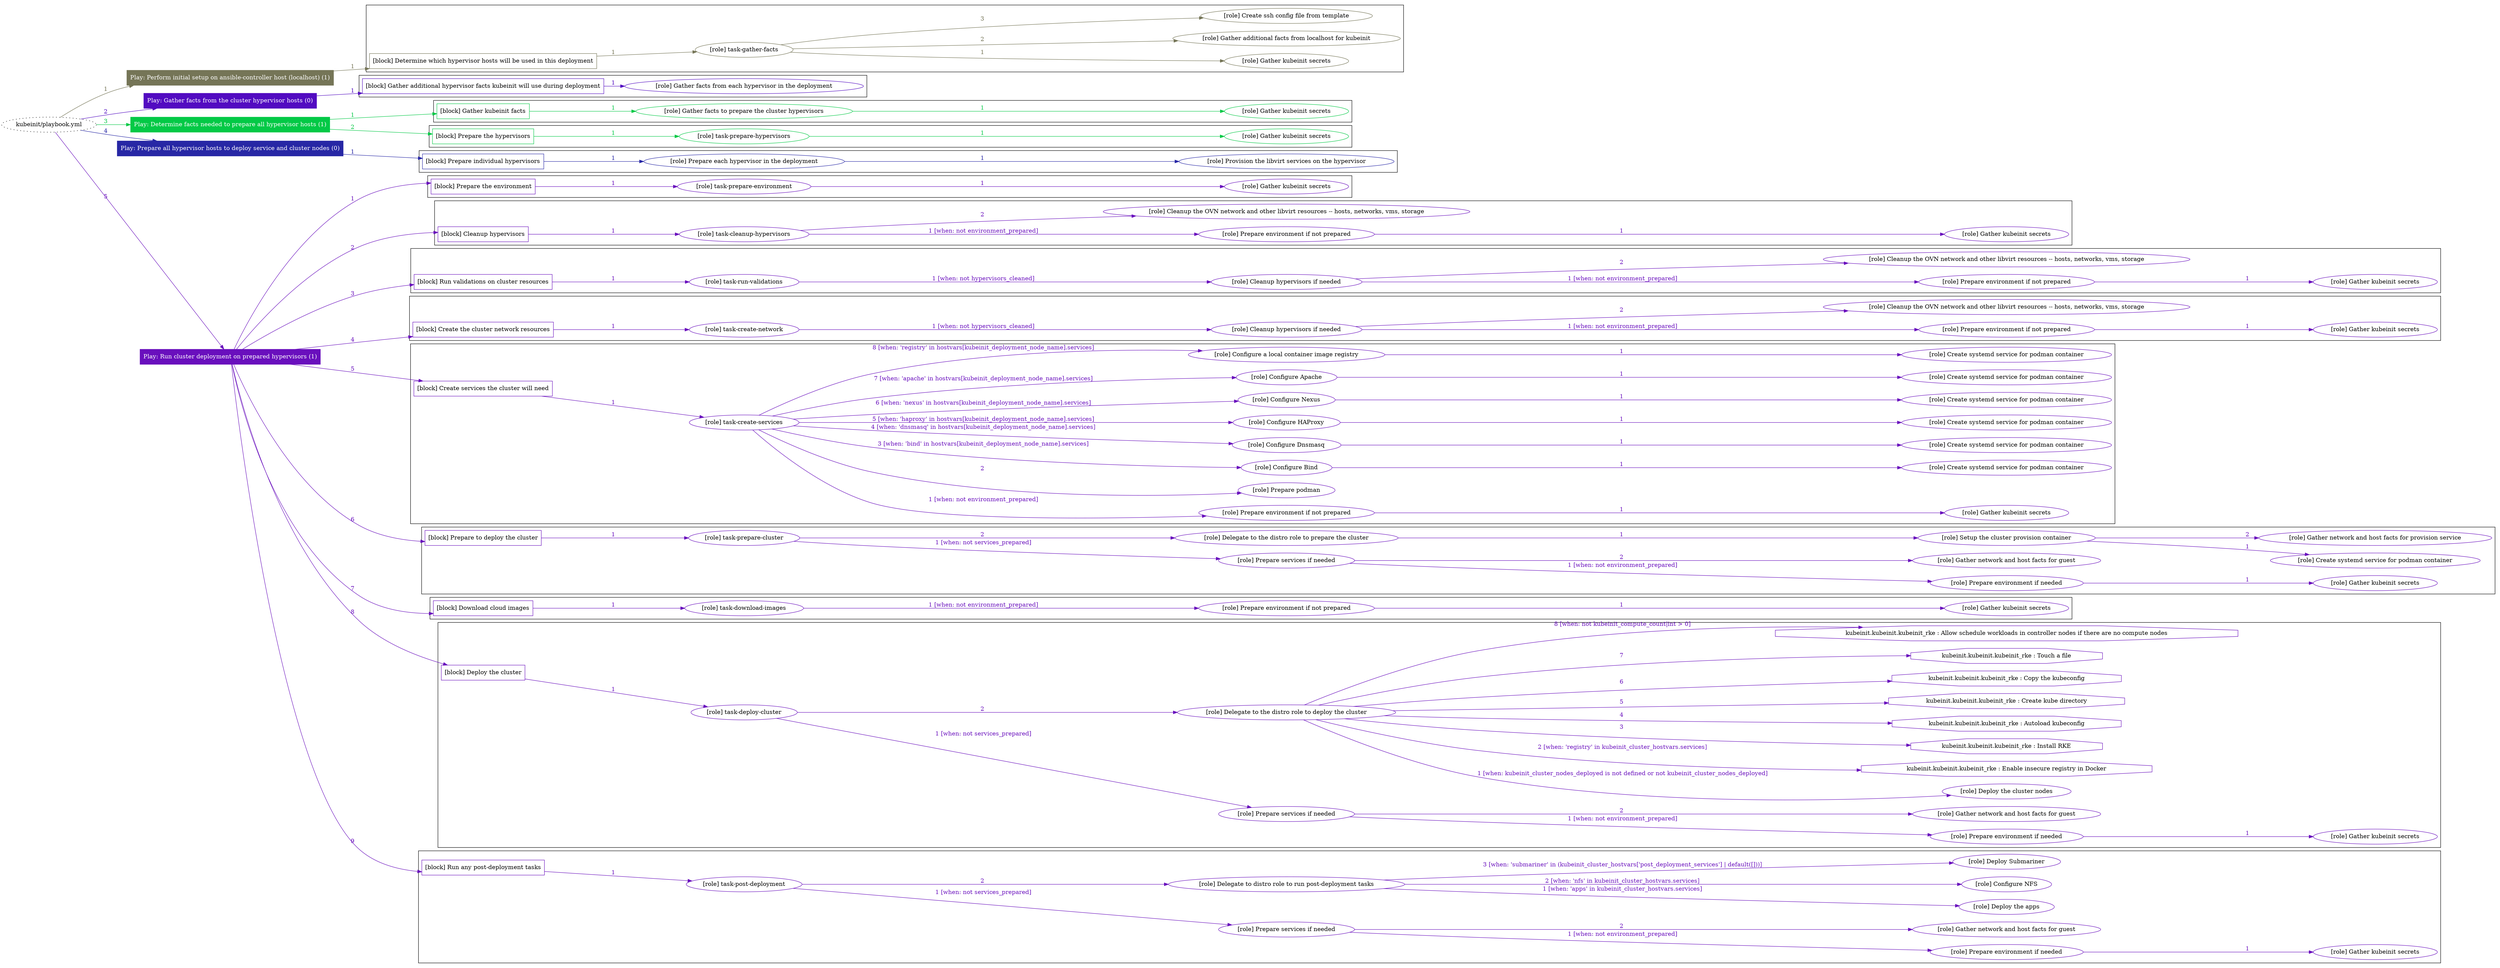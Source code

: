 digraph {
	graph [concentrate=true ordering=in rankdir=LR ratio=fill]
	edge [esep=5 sep=10]
	"kubeinit/playbook.yml" [URL="/home/runner/work/kubeinit/kubeinit/kubeinit/playbook.yml" id=playbook_6d684267 style=dotted]
	"kubeinit/playbook.yml" -> play_43795dfe [label="1 " color="#757557" fontcolor="#757557" id=edge_ab966349 labeltooltip="1 " tooltip="1 "]
	subgraph "Play: Perform initial setup on ansible-controller host (localhost) (1)" {
		play_43795dfe [label="Play: Perform initial setup on ansible-controller host (localhost) (1)" URL="/home/runner/work/kubeinit/kubeinit/kubeinit/playbook.yml" color="#757557" fontcolor="#ffffff" id=play_43795dfe shape=box style=filled tooltip=localhost]
		play_43795dfe -> block_8eb382a1 [label=1 color="#757557" fontcolor="#757557" id=edge_40844d7f labeltooltip=1 tooltip=1]
		subgraph cluster_block_8eb382a1 {
			block_8eb382a1 [label="[block] Determine which hypervisor hosts will be used in this deployment" URL="/home/runner/work/kubeinit/kubeinit/kubeinit/playbook.yml" color="#757557" id=block_8eb382a1 labeltooltip="Determine which hypervisor hosts will be used in this deployment" shape=box tooltip="Determine which hypervisor hosts will be used in this deployment"]
			block_8eb382a1 -> role_3fed565e [label="1 " color="#757557" fontcolor="#757557" id=edge_699708d2 labeltooltip="1 " tooltip="1 "]
			subgraph "task-gather-facts" {
				role_3fed565e [label="[role] task-gather-facts" URL="/home/runner/work/kubeinit/kubeinit/kubeinit/playbook.yml" color="#757557" id=role_3fed565e tooltip="task-gather-facts"]
				role_3fed565e -> role_2f5fea98 [label="1 " color="#757557" fontcolor="#757557" id=edge_7c9e85f2 labeltooltip="1 " tooltip="1 "]
				subgraph "Gather kubeinit secrets" {
					role_2f5fea98 [label="[role] Gather kubeinit secrets" URL="/home/runner/.ansible/collections/ansible_collections/kubeinit/kubeinit/roles/kubeinit_prepare/tasks/build_hypervisors_group.yml" color="#757557" id=role_2f5fea98 tooltip="Gather kubeinit secrets"]
				}
				role_3fed565e -> role_9fd66588 [label="2 " color="#757557" fontcolor="#757557" id=edge_32e1ac0d labeltooltip="2 " tooltip="2 "]
				subgraph "Gather additional facts from localhost for kubeinit" {
					role_9fd66588 [label="[role] Gather additional facts from localhost for kubeinit" URL="/home/runner/.ansible/collections/ansible_collections/kubeinit/kubeinit/roles/kubeinit_prepare/tasks/build_hypervisors_group.yml" color="#757557" id=role_9fd66588 tooltip="Gather additional facts from localhost for kubeinit"]
				}
				role_3fed565e -> role_a8e4c01b [label="3 " color="#757557" fontcolor="#757557" id=edge_8b9f993e labeltooltip="3 " tooltip="3 "]
				subgraph "Create ssh config file from template" {
					role_a8e4c01b [label="[role] Create ssh config file from template" URL="/home/runner/.ansible/collections/ansible_collections/kubeinit/kubeinit/roles/kubeinit_prepare/tasks/build_hypervisors_group.yml" color="#757557" id=role_a8e4c01b tooltip="Create ssh config file from template"]
				}
			}
		}
	}
	"kubeinit/playbook.yml" -> play_47453052 [label="2 " color="#520bc1" fontcolor="#520bc1" id=edge_5b1a2453 labeltooltip="2 " tooltip="2 "]
	subgraph "Play: Gather facts from the cluster hypervisor hosts (0)" {
		play_47453052 [label="Play: Gather facts from the cluster hypervisor hosts (0)" URL="/home/runner/work/kubeinit/kubeinit/kubeinit/playbook.yml" color="#520bc1" fontcolor="#ffffff" id=play_47453052 shape=box style=filled tooltip="Play: Gather facts from the cluster hypervisor hosts (0)"]
		play_47453052 -> block_08035365 [label=1 color="#520bc1" fontcolor="#520bc1" id=edge_d41284c2 labeltooltip=1 tooltip=1]
		subgraph cluster_block_08035365 {
			block_08035365 [label="[block] Gather additional hypervisor facts kubeinit will use during deployment" URL="/home/runner/work/kubeinit/kubeinit/kubeinit/playbook.yml" color="#520bc1" id=block_08035365 labeltooltip="Gather additional hypervisor facts kubeinit will use during deployment" shape=box tooltip="Gather additional hypervisor facts kubeinit will use during deployment"]
			block_08035365 -> role_3c4ba475 [label="1 " color="#520bc1" fontcolor="#520bc1" id=edge_805a0e77 labeltooltip="1 " tooltip="1 "]
			subgraph "Gather facts from each hypervisor in the deployment" {
				role_3c4ba475 [label="[role] Gather facts from each hypervisor in the deployment" URL="/home/runner/work/kubeinit/kubeinit/kubeinit/playbook.yml" color="#520bc1" id=role_3c4ba475 tooltip="Gather facts from each hypervisor in the deployment"]
			}
		}
	}
	"kubeinit/playbook.yml" -> play_b029866c [label="3 " color="#03c946" fontcolor="#03c946" id=edge_c5eecc99 labeltooltip="3 " tooltip="3 "]
	subgraph "Play: Determine facts needed to prepare all hypervisor hosts (1)" {
		play_b029866c [label="Play: Determine facts needed to prepare all hypervisor hosts (1)" URL="/home/runner/work/kubeinit/kubeinit/kubeinit/playbook.yml" color="#03c946" fontcolor="#ffffff" id=play_b029866c shape=box style=filled tooltip=localhost]
		play_b029866c -> block_cd3ae508 [label=1 color="#03c946" fontcolor="#03c946" id=edge_96cad065 labeltooltip=1 tooltip=1]
		subgraph cluster_block_cd3ae508 {
			block_cd3ae508 [label="[block] Gather kubeinit facts" URL="/home/runner/work/kubeinit/kubeinit/kubeinit/playbook.yml" color="#03c946" id=block_cd3ae508 labeltooltip="Gather kubeinit facts" shape=box tooltip="Gather kubeinit facts"]
			block_cd3ae508 -> role_8de978be [label="1 " color="#03c946" fontcolor="#03c946" id=edge_ef4d311d labeltooltip="1 " tooltip="1 "]
			subgraph "Gather facts to prepare the cluster hypervisors" {
				role_8de978be [label="[role] Gather facts to prepare the cluster hypervisors" URL="/home/runner/work/kubeinit/kubeinit/kubeinit/playbook.yml" color="#03c946" id=role_8de978be tooltip="Gather facts to prepare the cluster hypervisors"]
				role_8de978be -> role_5f7addbb [label="1 " color="#03c946" fontcolor="#03c946" id=edge_23ea87fb labeltooltip="1 " tooltip="1 "]
				subgraph "Gather kubeinit secrets" {
					role_5f7addbb [label="[role] Gather kubeinit secrets" URL="/home/runner/.ansible/collections/ansible_collections/kubeinit/kubeinit/roles/kubeinit_prepare/tasks/gather_kubeinit_facts.yml" color="#03c946" id=role_5f7addbb tooltip="Gather kubeinit secrets"]
				}
			}
		}
		play_b029866c -> block_cc27bf10 [label=2 color="#03c946" fontcolor="#03c946" id=edge_e33ee932 labeltooltip=2 tooltip=2]
		subgraph cluster_block_cc27bf10 {
			block_cc27bf10 [label="[block] Prepare the hypervisors" URL="/home/runner/work/kubeinit/kubeinit/kubeinit/playbook.yml" color="#03c946" id=block_cc27bf10 labeltooltip="Prepare the hypervisors" shape=box tooltip="Prepare the hypervisors"]
			block_cc27bf10 -> role_ad64991f [label="1 " color="#03c946" fontcolor="#03c946" id=edge_a9939da9 labeltooltip="1 " tooltip="1 "]
			subgraph "task-prepare-hypervisors" {
				role_ad64991f [label="[role] task-prepare-hypervisors" URL="/home/runner/work/kubeinit/kubeinit/kubeinit/playbook.yml" color="#03c946" id=role_ad64991f tooltip="task-prepare-hypervisors"]
				role_ad64991f -> role_b0c5acaa [label="1 " color="#03c946" fontcolor="#03c946" id=edge_d059810c labeltooltip="1 " tooltip="1 "]
				subgraph "Gather kubeinit secrets" {
					role_b0c5acaa [label="[role] Gather kubeinit secrets" URL="/home/runner/.ansible/collections/ansible_collections/kubeinit/kubeinit/roles/kubeinit_prepare/tasks/gather_kubeinit_facts.yml" color="#03c946" id=role_b0c5acaa tooltip="Gather kubeinit secrets"]
				}
			}
		}
	}
	"kubeinit/playbook.yml" -> play_f9d12454 [label="4 " color="#2727a5" fontcolor="#2727a5" id=edge_be3045c4 labeltooltip="4 " tooltip="4 "]
	subgraph "Play: Prepare all hypervisor hosts to deploy service and cluster nodes (0)" {
		play_f9d12454 [label="Play: Prepare all hypervisor hosts to deploy service and cluster nodes (0)" URL="/home/runner/work/kubeinit/kubeinit/kubeinit/playbook.yml" color="#2727a5" fontcolor="#ffffff" id=play_f9d12454 shape=box style=filled tooltip="Play: Prepare all hypervisor hosts to deploy service and cluster nodes (0)"]
		play_f9d12454 -> block_ae520a03 [label=1 color="#2727a5" fontcolor="#2727a5" id=edge_0f7c9498 labeltooltip=1 tooltip=1]
		subgraph cluster_block_ae520a03 {
			block_ae520a03 [label="[block] Prepare individual hypervisors" URL="/home/runner/work/kubeinit/kubeinit/kubeinit/playbook.yml" color="#2727a5" id=block_ae520a03 labeltooltip="Prepare individual hypervisors" shape=box tooltip="Prepare individual hypervisors"]
			block_ae520a03 -> role_d0d9ed11 [label="1 " color="#2727a5" fontcolor="#2727a5" id=edge_4e1eec9e labeltooltip="1 " tooltip="1 "]
			subgraph "Prepare each hypervisor in the deployment" {
				role_d0d9ed11 [label="[role] Prepare each hypervisor in the deployment" URL="/home/runner/work/kubeinit/kubeinit/kubeinit/playbook.yml" color="#2727a5" id=role_d0d9ed11 tooltip="Prepare each hypervisor in the deployment"]
				role_d0d9ed11 -> role_e4e909e8 [label="1 " color="#2727a5" fontcolor="#2727a5" id=edge_f54b6c44 labeltooltip="1 " tooltip="1 "]
				subgraph "Provision the libvirt services on the hypervisor" {
					role_e4e909e8 [label="[role] Provision the libvirt services on the hypervisor" URL="/home/runner/.ansible/collections/ansible_collections/kubeinit/kubeinit/roles/kubeinit_prepare/tasks/prepare_hypervisor.yml" color="#2727a5" id=role_e4e909e8 tooltip="Provision the libvirt services on the hypervisor"]
				}
			}
		}
	}
	"kubeinit/playbook.yml" -> play_f92ab0ff [label="5 " color="#690fbd" fontcolor="#690fbd" id=edge_41ea2332 labeltooltip="5 " tooltip="5 "]
	subgraph "Play: Run cluster deployment on prepared hypervisors (1)" {
		play_f92ab0ff [label="Play: Run cluster deployment on prepared hypervisors (1)" URL="/home/runner/work/kubeinit/kubeinit/kubeinit/playbook.yml" color="#690fbd" fontcolor="#ffffff" id=play_f92ab0ff shape=box style=filled tooltip=localhost]
		play_f92ab0ff -> block_1f5bcbee [label=1 color="#690fbd" fontcolor="#690fbd" id=edge_ccfeba89 labeltooltip=1 tooltip=1]
		subgraph cluster_block_1f5bcbee {
			block_1f5bcbee [label="[block] Prepare the environment" URL="/home/runner/work/kubeinit/kubeinit/kubeinit/playbook.yml" color="#690fbd" id=block_1f5bcbee labeltooltip="Prepare the environment" shape=box tooltip="Prepare the environment"]
			block_1f5bcbee -> role_1da7dcc3 [label="1 " color="#690fbd" fontcolor="#690fbd" id=edge_86ff1cb7 labeltooltip="1 " tooltip="1 "]
			subgraph "task-prepare-environment" {
				role_1da7dcc3 [label="[role] task-prepare-environment" URL="/home/runner/work/kubeinit/kubeinit/kubeinit/playbook.yml" color="#690fbd" id=role_1da7dcc3 tooltip="task-prepare-environment"]
				role_1da7dcc3 -> role_f987c35b [label="1 " color="#690fbd" fontcolor="#690fbd" id=edge_32e366c0 labeltooltip="1 " tooltip="1 "]
				subgraph "Gather kubeinit secrets" {
					role_f987c35b [label="[role] Gather kubeinit secrets" URL="/home/runner/.ansible/collections/ansible_collections/kubeinit/kubeinit/roles/kubeinit_prepare/tasks/gather_kubeinit_facts.yml" color="#690fbd" id=role_f987c35b tooltip="Gather kubeinit secrets"]
				}
			}
		}
		play_f92ab0ff -> block_6a889821 [label=2 color="#690fbd" fontcolor="#690fbd" id=edge_d2491e0e labeltooltip=2 tooltip=2]
		subgraph cluster_block_6a889821 {
			block_6a889821 [label="[block] Cleanup hypervisors" URL="/home/runner/work/kubeinit/kubeinit/kubeinit/playbook.yml" color="#690fbd" id=block_6a889821 labeltooltip="Cleanup hypervisors" shape=box tooltip="Cleanup hypervisors"]
			block_6a889821 -> role_15e4e94c [label="1 " color="#690fbd" fontcolor="#690fbd" id=edge_452126a3 labeltooltip="1 " tooltip="1 "]
			subgraph "task-cleanup-hypervisors" {
				role_15e4e94c [label="[role] task-cleanup-hypervisors" URL="/home/runner/work/kubeinit/kubeinit/kubeinit/playbook.yml" color="#690fbd" id=role_15e4e94c tooltip="task-cleanup-hypervisors"]
				role_15e4e94c -> role_e411f61c [label="1 [when: not environment_prepared]" color="#690fbd" fontcolor="#690fbd" id=edge_da5980e2 labeltooltip="1 [when: not environment_prepared]" tooltip="1 [when: not environment_prepared]"]
				subgraph "Prepare environment if not prepared" {
					role_e411f61c [label="[role] Prepare environment if not prepared" URL="/home/runner/.ansible/collections/ansible_collections/kubeinit/kubeinit/roles/kubeinit_prepare/tasks/cleanup_hypervisors.yml" color="#690fbd" id=role_e411f61c tooltip="Prepare environment if not prepared"]
					role_e411f61c -> role_1a2ab37a [label="1 " color="#690fbd" fontcolor="#690fbd" id=edge_c071d3af labeltooltip="1 " tooltip="1 "]
					subgraph "Gather kubeinit secrets" {
						role_1a2ab37a [label="[role] Gather kubeinit secrets" URL="/home/runner/.ansible/collections/ansible_collections/kubeinit/kubeinit/roles/kubeinit_prepare/tasks/gather_kubeinit_facts.yml" color="#690fbd" id=role_1a2ab37a tooltip="Gather kubeinit secrets"]
					}
				}
				role_15e4e94c -> role_f97c4375 [label="2 " color="#690fbd" fontcolor="#690fbd" id=edge_c15a58d6 labeltooltip="2 " tooltip="2 "]
				subgraph "Cleanup the OVN network and other libvirt resources -- hosts, networks, vms, storage" {
					role_f97c4375 [label="[role] Cleanup the OVN network and other libvirt resources -- hosts, networks, vms, storage" URL="/home/runner/.ansible/collections/ansible_collections/kubeinit/kubeinit/roles/kubeinit_prepare/tasks/cleanup_hypervisors.yml" color="#690fbd" id=role_f97c4375 tooltip="Cleanup the OVN network and other libvirt resources -- hosts, networks, vms, storage"]
				}
			}
		}
		play_f92ab0ff -> block_548ea495 [label=3 color="#690fbd" fontcolor="#690fbd" id=edge_a4305872 labeltooltip=3 tooltip=3]
		subgraph cluster_block_548ea495 {
			block_548ea495 [label="[block] Run validations on cluster resources" URL="/home/runner/work/kubeinit/kubeinit/kubeinit/playbook.yml" color="#690fbd" id=block_548ea495 labeltooltip="Run validations on cluster resources" shape=box tooltip="Run validations on cluster resources"]
			block_548ea495 -> role_48535061 [label="1 " color="#690fbd" fontcolor="#690fbd" id=edge_fb9ee3d6 labeltooltip="1 " tooltip="1 "]
			subgraph "task-run-validations" {
				role_48535061 [label="[role] task-run-validations" URL="/home/runner/work/kubeinit/kubeinit/kubeinit/playbook.yml" color="#690fbd" id=role_48535061 tooltip="task-run-validations"]
				role_48535061 -> role_ce4b60df [label="1 [when: not hypervisors_cleaned]" color="#690fbd" fontcolor="#690fbd" id=edge_b3dcc6c5 labeltooltip="1 [when: not hypervisors_cleaned]" tooltip="1 [when: not hypervisors_cleaned]"]
				subgraph "Cleanup hypervisors if needed" {
					role_ce4b60df [label="[role] Cleanup hypervisors if needed" URL="/home/runner/.ansible/collections/ansible_collections/kubeinit/kubeinit/roles/kubeinit_validations/tasks/main.yml" color="#690fbd" id=role_ce4b60df tooltip="Cleanup hypervisors if needed"]
					role_ce4b60df -> role_06796586 [label="1 [when: not environment_prepared]" color="#690fbd" fontcolor="#690fbd" id=edge_2d64acb0 labeltooltip="1 [when: not environment_prepared]" tooltip="1 [when: not environment_prepared]"]
					subgraph "Prepare environment if not prepared" {
						role_06796586 [label="[role] Prepare environment if not prepared" URL="/home/runner/.ansible/collections/ansible_collections/kubeinit/kubeinit/roles/kubeinit_prepare/tasks/cleanup_hypervisors.yml" color="#690fbd" id=role_06796586 tooltip="Prepare environment if not prepared"]
						role_06796586 -> role_aad2f853 [label="1 " color="#690fbd" fontcolor="#690fbd" id=edge_a88b019f labeltooltip="1 " tooltip="1 "]
						subgraph "Gather kubeinit secrets" {
							role_aad2f853 [label="[role] Gather kubeinit secrets" URL="/home/runner/.ansible/collections/ansible_collections/kubeinit/kubeinit/roles/kubeinit_prepare/tasks/gather_kubeinit_facts.yml" color="#690fbd" id=role_aad2f853 tooltip="Gather kubeinit secrets"]
						}
					}
					role_ce4b60df -> role_74e99b82 [label="2 " color="#690fbd" fontcolor="#690fbd" id=edge_a1a56ff1 labeltooltip="2 " tooltip="2 "]
					subgraph "Cleanup the OVN network and other libvirt resources -- hosts, networks, vms, storage" {
						role_74e99b82 [label="[role] Cleanup the OVN network and other libvirt resources -- hosts, networks, vms, storage" URL="/home/runner/.ansible/collections/ansible_collections/kubeinit/kubeinit/roles/kubeinit_prepare/tasks/cleanup_hypervisors.yml" color="#690fbd" id=role_74e99b82 tooltip="Cleanup the OVN network and other libvirt resources -- hosts, networks, vms, storage"]
					}
				}
			}
		}
		play_f92ab0ff -> block_33e46fad [label=4 color="#690fbd" fontcolor="#690fbd" id=edge_962b41a3 labeltooltip=4 tooltip=4]
		subgraph cluster_block_33e46fad {
			block_33e46fad [label="[block] Create the cluster network resources" URL="/home/runner/work/kubeinit/kubeinit/kubeinit/playbook.yml" color="#690fbd" id=block_33e46fad labeltooltip="Create the cluster network resources" shape=box tooltip="Create the cluster network resources"]
			block_33e46fad -> role_81122c8f [label="1 " color="#690fbd" fontcolor="#690fbd" id=edge_ef0eadc1 labeltooltip="1 " tooltip="1 "]
			subgraph "task-create-network" {
				role_81122c8f [label="[role] task-create-network" URL="/home/runner/work/kubeinit/kubeinit/kubeinit/playbook.yml" color="#690fbd" id=role_81122c8f tooltip="task-create-network"]
				role_81122c8f -> role_f842d30f [label="1 [when: not hypervisors_cleaned]" color="#690fbd" fontcolor="#690fbd" id=edge_6b41e9c3 labeltooltip="1 [when: not hypervisors_cleaned]" tooltip="1 [when: not hypervisors_cleaned]"]
				subgraph "Cleanup hypervisors if needed" {
					role_f842d30f [label="[role] Cleanup hypervisors if needed" URL="/home/runner/.ansible/collections/ansible_collections/kubeinit/kubeinit/roles/kubeinit_libvirt/tasks/create_network.yml" color="#690fbd" id=role_f842d30f tooltip="Cleanup hypervisors if needed"]
					role_f842d30f -> role_4c56b227 [label="1 [when: not environment_prepared]" color="#690fbd" fontcolor="#690fbd" id=edge_af904e9c labeltooltip="1 [when: not environment_prepared]" tooltip="1 [when: not environment_prepared]"]
					subgraph "Prepare environment if not prepared" {
						role_4c56b227 [label="[role] Prepare environment if not prepared" URL="/home/runner/.ansible/collections/ansible_collections/kubeinit/kubeinit/roles/kubeinit_prepare/tasks/cleanup_hypervisors.yml" color="#690fbd" id=role_4c56b227 tooltip="Prepare environment if not prepared"]
						role_4c56b227 -> role_30d02e99 [label="1 " color="#690fbd" fontcolor="#690fbd" id=edge_85fe3819 labeltooltip="1 " tooltip="1 "]
						subgraph "Gather kubeinit secrets" {
							role_30d02e99 [label="[role] Gather kubeinit secrets" URL="/home/runner/.ansible/collections/ansible_collections/kubeinit/kubeinit/roles/kubeinit_prepare/tasks/gather_kubeinit_facts.yml" color="#690fbd" id=role_30d02e99 tooltip="Gather kubeinit secrets"]
						}
					}
					role_f842d30f -> role_b58662a3 [label="2 " color="#690fbd" fontcolor="#690fbd" id=edge_921ab871 labeltooltip="2 " tooltip="2 "]
					subgraph "Cleanup the OVN network and other libvirt resources -- hosts, networks, vms, storage" {
						role_b58662a3 [label="[role] Cleanup the OVN network and other libvirt resources -- hosts, networks, vms, storage" URL="/home/runner/.ansible/collections/ansible_collections/kubeinit/kubeinit/roles/kubeinit_prepare/tasks/cleanup_hypervisors.yml" color="#690fbd" id=role_b58662a3 tooltip="Cleanup the OVN network and other libvirt resources -- hosts, networks, vms, storage"]
					}
				}
			}
		}
		play_f92ab0ff -> block_effb9c3a [label=5 color="#690fbd" fontcolor="#690fbd" id=edge_2f648c44 labeltooltip=5 tooltip=5]
		subgraph cluster_block_effb9c3a {
			block_effb9c3a [label="[block] Create services the cluster will need" URL="/home/runner/work/kubeinit/kubeinit/kubeinit/playbook.yml" color="#690fbd" id=block_effb9c3a labeltooltip="Create services the cluster will need" shape=box tooltip="Create services the cluster will need"]
			block_effb9c3a -> role_1fa22da2 [label="1 " color="#690fbd" fontcolor="#690fbd" id=edge_f13a2d19 labeltooltip="1 " tooltip="1 "]
			subgraph "task-create-services" {
				role_1fa22da2 [label="[role] task-create-services" URL="/home/runner/work/kubeinit/kubeinit/kubeinit/playbook.yml" color="#690fbd" id=role_1fa22da2 tooltip="task-create-services"]
				role_1fa22da2 -> role_0a6f4486 [label="1 [when: not environment_prepared]" color="#690fbd" fontcolor="#690fbd" id=edge_9ff604bd labeltooltip="1 [when: not environment_prepared]" tooltip="1 [when: not environment_prepared]"]
				subgraph "Prepare environment if not prepared" {
					role_0a6f4486 [label="[role] Prepare environment if not prepared" URL="/home/runner/.ansible/collections/ansible_collections/kubeinit/kubeinit/roles/kubeinit_services/tasks/main.yml" color="#690fbd" id=role_0a6f4486 tooltip="Prepare environment if not prepared"]
					role_0a6f4486 -> role_6a1c5899 [label="1 " color="#690fbd" fontcolor="#690fbd" id=edge_06043e69 labeltooltip="1 " tooltip="1 "]
					subgraph "Gather kubeinit secrets" {
						role_6a1c5899 [label="[role] Gather kubeinit secrets" URL="/home/runner/.ansible/collections/ansible_collections/kubeinit/kubeinit/roles/kubeinit_prepare/tasks/gather_kubeinit_facts.yml" color="#690fbd" id=role_6a1c5899 tooltip="Gather kubeinit secrets"]
					}
				}
				role_1fa22da2 -> role_aff38270 [label="2 " color="#690fbd" fontcolor="#690fbd" id=edge_5c9b101d labeltooltip="2 " tooltip="2 "]
				subgraph "Prepare podman" {
					role_aff38270 [label="[role] Prepare podman" URL="/home/runner/.ansible/collections/ansible_collections/kubeinit/kubeinit/roles/kubeinit_services/tasks/00_create_service_pod.yml" color="#690fbd" id=role_aff38270 tooltip="Prepare podman"]
				}
				role_1fa22da2 -> role_c0826cf8 [label="3 [when: 'bind' in hostvars[kubeinit_deployment_node_name].services]" color="#690fbd" fontcolor="#690fbd" id=edge_c5908e29 labeltooltip="3 [when: 'bind' in hostvars[kubeinit_deployment_node_name].services]" tooltip="3 [when: 'bind' in hostvars[kubeinit_deployment_node_name].services]"]
				subgraph "Configure Bind" {
					role_c0826cf8 [label="[role] Configure Bind" URL="/home/runner/.ansible/collections/ansible_collections/kubeinit/kubeinit/roles/kubeinit_services/tasks/start_services_containers.yml" color="#690fbd" id=role_c0826cf8 tooltip="Configure Bind"]
					role_c0826cf8 -> role_21c15b39 [label="1 " color="#690fbd" fontcolor="#690fbd" id=edge_80d57619 labeltooltip="1 " tooltip="1 "]
					subgraph "Create systemd service for podman container" {
						role_21c15b39 [label="[role] Create systemd service for podman container" URL="/home/runner/.ansible/collections/ansible_collections/kubeinit/kubeinit/roles/kubeinit_bind/tasks/main.yml" color="#690fbd" id=role_21c15b39 tooltip="Create systemd service for podman container"]
					}
				}
				role_1fa22da2 -> role_86576af3 [label="4 [when: 'dnsmasq' in hostvars[kubeinit_deployment_node_name].services]" color="#690fbd" fontcolor="#690fbd" id=edge_e0a4a07d labeltooltip="4 [when: 'dnsmasq' in hostvars[kubeinit_deployment_node_name].services]" tooltip="4 [when: 'dnsmasq' in hostvars[kubeinit_deployment_node_name].services]"]
				subgraph "Configure Dnsmasq" {
					role_86576af3 [label="[role] Configure Dnsmasq" URL="/home/runner/.ansible/collections/ansible_collections/kubeinit/kubeinit/roles/kubeinit_services/tasks/start_services_containers.yml" color="#690fbd" id=role_86576af3 tooltip="Configure Dnsmasq"]
					role_86576af3 -> role_c2ccb8fa [label="1 " color="#690fbd" fontcolor="#690fbd" id=edge_c9798e8b labeltooltip="1 " tooltip="1 "]
					subgraph "Create systemd service for podman container" {
						role_c2ccb8fa [label="[role] Create systemd service for podman container" URL="/home/runner/.ansible/collections/ansible_collections/kubeinit/kubeinit/roles/kubeinit_dnsmasq/tasks/main.yml" color="#690fbd" id=role_c2ccb8fa tooltip="Create systemd service for podman container"]
					}
				}
				role_1fa22da2 -> role_d2f856a6 [label="5 [when: 'haproxy' in hostvars[kubeinit_deployment_node_name].services]" color="#690fbd" fontcolor="#690fbd" id=edge_4057193b labeltooltip="5 [when: 'haproxy' in hostvars[kubeinit_deployment_node_name].services]" tooltip="5 [when: 'haproxy' in hostvars[kubeinit_deployment_node_name].services]"]
				subgraph "Configure HAProxy" {
					role_d2f856a6 [label="[role] Configure HAProxy" URL="/home/runner/.ansible/collections/ansible_collections/kubeinit/kubeinit/roles/kubeinit_services/tasks/start_services_containers.yml" color="#690fbd" id=role_d2f856a6 tooltip="Configure HAProxy"]
					role_d2f856a6 -> role_ab68c96b [label="1 " color="#690fbd" fontcolor="#690fbd" id=edge_33472810 labeltooltip="1 " tooltip="1 "]
					subgraph "Create systemd service for podman container" {
						role_ab68c96b [label="[role] Create systemd service for podman container" URL="/home/runner/.ansible/collections/ansible_collections/kubeinit/kubeinit/roles/kubeinit_haproxy/tasks/main.yml" color="#690fbd" id=role_ab68c96b tooltip="Create systemd service for podman container"]
					}
				}
				role_1fa22da2 -> role_063ad8bd [label="6 [when: 'nexus' in hostvars[kubeinit_deployment_node_name].services]" color="#690fbd" fontcolor="#690fbd" id=edge_fd1fed50 labeltooltip="6 [when: 'nexus' in hostvars[kubeinit_deployment_node_name].services]" tooltip="6 [when: 'nexus' in hostvars[kubeinit_deployment_node_name].services]"]
				subgraph "Configure Nexus" {
					role_063ad8bd [label="[role] Configure Nexus" URL="/home/runner/.ansible/collections/ansible_collections/kubeinit/kubeinit/roles/kubeinit_services/tasks/start_services_containers.yml" color="#690fbd" id=role_063ad8bd tooltip="Configure Nexus"]
					role_063ad8bd -> role_14fdc066 [label="1 " color="#690fbd" fontcolor="#690fbd" id=edge_0c1c43f4 labeltooltip="1 " tooltip="1 "]
					subgraph "Create systemd service for podman container" {
						role_14fdc066 [label="[role] Create systemd service for podman container" URL="/home/runner/.ansible/collections/ansible_collections/kubeinit/kubeinit/roles/kubeinit_nexus/tasks/main.yml" color="#690fbd" id=role_14fdc066 tooltip="Create systemd service for podman container"]
					}
				}
				role_1fa22da2 -> role_52303e32 [label="7 [when: 'apache' in hostvars[kubeinit_deployment_node_name].services]" color="#690fbd" fontcolor="#690fbd" id=edge_f3129819 labeltooltip="7 [when: 'apache' in hostvars[kubeinit_deployment_node_name].services]" tooltip="7 [when: 'apache' in hostvars[kubeinit_deployment_node_name].services]"]
				subgraph "Configure Apache" {
					role_52303e32 [label="[role] Configure Apache" URL="/home/runner/.ansible/collections/ansible_collections/kubeinit/kubeinit/roles/kubeinit_services/tasks/start_services_containers.yml" color="#690fbd" id=role_52303e32 tooltip="Configure Apache"]
					role_52303e32 -> role_366d820e [label="1 " color="#690fbd" fontcolor="#690fbd" id=edge_e7265589 labeltooltip="1 " tooltip="1 "]
					subgraph "Create systemd service for podman container" {
						role_366d820e [label="[role] Create systemd service for podman container" URL="/home/runner/.ansible/collections/ansible_collections/kubeinit/kubeinit/roles/kubeinit_apache/tasks/main.yml" color="#690fbd" id=role_366d820e tooltip="Create systemd service for podman container"]
					}
				}
				role_1fa22da2 -> role_1c47bcbf [label="8 [when: 'registry' in hostvars[kubeinit_deployment_node_name].services]" color="#690fbd" fontcolor="#690fbd" id=edge_2f82eac6 labeltooltip="8 [when: 'registry' in hostvars[kubeinit_deployment_node_name].services]" tooltip="8 [when: 'registry' in hostvars[kubeinit_deployment_node_name].services]"]
				subgraph "Configure a local container image registry" {
					role_1c47bcbf [label="[role] Configure a local container image registry" URL="/home/runner/.ansible/collections/ansible_collections/kubeinit/kubeinit/roles/kubeinit_services/tasks/start_services_containers.yml" color="#690fbd" id=role_1c47bcbf tooltip="Configure a local container image registry"]
					role_1c47bcbf -> role_3a17afd6 [label="1 " color="#690fbd" fontcolor="#690fbd" id=edge_1568501b labeltooltip="1 " tooltip="1 "]
					subgraph "Create systemd service for podman container" {
						role_3a17afd6 [label="[role] Create systemd service for podman container" URL="/home/runner/.ansible/collections/ansible_collections/kubeinit/kubeinit/roles/kubeinit_registry/tasks/main.yml" color="#690fbd" id=role_3a17afd6 tooltip="Create systemd service for podman container"]
					}
				}
			}
		}
		play_f92ab0ff -> block_f4ab3328 [label=6 color="#690fbd" fontcolor="#690fbd" id=edge_209c6061 labeltooltip=6 tooltip=6]
		subgraph cluster_block_f4ab3328 {
			block_f4ab3328 [label="[block] Prepare to deploy the cluster" URL="/home/runner/work/kubeinit/kubeinit/kubeinit/playbook.yml" color="#690fbd" id=block_f4ab3328 labeltooltip="Prepare to deploy the cluster" shape=box tooltip="Prepare to deploy the cluster"]
			block_f4ab3328 -> role_a3f56ede [label="1 " color="#690fbd" fontcolor="#690fbd" id=edge_451d7dea labeltooltip="1 " tooltip="1 "]
			subgraph "task-prepare-cluster" {
				role_a3f56ede [label="[role] task-prepare-cluster" URL="/home/runner/work/kubeinit/kubeinit/kubeinit/playbook.yml" color="#690fbd" id=role_a3f56ede tooltip="task-prepare-cluster"]
				role_a3f56ede -> role_1c10b1bf [label="1 [when: not services_prepared]" color="#690fbd" fontcolor="#690fbd" id=edge_d5e16df9 labeltooltip="1 [when: not services_prepared]" tooltip="1 [when: not services_prepared]"]
				subgraph "Prepare services if needed" {
					role_1c10b1bf [label="[role] Prepare services if needed" URL="/home/runner/.ansible/collections/ansible_collections/kubeinit/kubeinit/roles/kubeinit_prepare/tasks/prepare_cluster.yml" color="#690fbd" id=role_1c10b1bf tooltip="Prepare services if needed"]
					role_1c10b1bf -> role_f3d30607 [label="1 [when: not environment_prepared]" color="#690fbd" fontcolor="#690fbd" id=edge_7a55e350 labeltooltip="1 [when: not environment_prepared]" tooltip="1 [when: not environment_prepared]"]
					subgraph "Prepare environment if needed" {
						role_f3d30607 [label="[role] Prepare environment if needed" URL="/home/runner/.ansible/collections/ansible_collections/kubeinit/kubeinit/roles/kubeinit_services/tasks/prepare_services.yml" color="#690fbd" id=role_f3d30607 tooltip="Prepare environment if needed"]
						role_f3d30607 -> role_ea604ba0 [label="1 " color="#690fbd" fontcolor="#690fbd" id=edge_786cdc73 labeltooltip="1 " tooltip="1 "]
						subgraph "Gather kubeinit secrets" {
							role_ea604ba0 [label="[role] Gather kubeinit secrets" URL="/home/runner/.ansible/collections/ansible_collections/kubeinit/kubeinit/roles/kubeinit_prepare/tasks/gather_kubeinit_facts.yml" color="#690fbd" id=role_ea604ba0 tooltip="Gather kubeinit secrets"]
						}
					}
					role_1c10b1bf -> role_bb84e59c [label="2 " color="#690fbd" fontcolor="#690fbd" id=edge_560acc80 labeltooltip="2 " tooltip="2 "]
					subgraph "Gather network and host facts for guest" {
						role_bb84e59c [label="[role] Gather network and host facts for guest" URL="/home/runner/.ansible/collections/ansible_collections/kubeinit/kubeinit/roles/kubeinit_services/tasks/prepare_services.yml" color="#690fbd" id=role_bb84e59c tooltip="Gather network and host facts for guest"]
					}
				}
				role_a3f56ede -> role_1feb2531 [label="2 " color="#690fbd" fontcolor="#690fbd" id=edge_3b476ef1 labeltooltip="2 " tooltip="2 "]
				subgraph "Delegate to the distro role to prepare the cluster" {
					role_1feb2531 [label="[role] Delegate to the distro role to prepare the cluster" URL="/home/runner/.ansible/collections/ansible_collections/kubeinit/kubeinit/roles/kubeinit_prepare/tasks/prepare_cluster.yml" color="#690fbd" id=role_1feb2531 tooltip="Delegate to the distro role to prepare the cluster"]
					role_1feb2531 -> role_be4daf43 [label="1 " color="#690fbd" fontcolor="#690fbd" id=edge_d7550b08 labeltooltip="1 " tooltip="1 "]
					subgraph "Setup the cluster provision container" {
						role_be4daf43 [label="[role] Setup the cluster provision container" URL="/home/runner/.ansible/collections/ansible_collections/kubeinit/kubeinit/roles/kubeinit_rke/tasks/prepare_cluster.yml" color="#690fbd" id=role_be4daf43 tooltip="Setup the cluster provision container"]
						role_be4daf43 -> role_e20ad25c [label="1 " color="#690fbd" fontcolor="#690fbd" id=edge_709d7471 labeltooltip="1 " tooltip="1 "]
						subgraph "Create systemd service for podman container" {
							role_e20ad25c [label="[role] Create systemd service for podman container" URL="/home/runner/.ansible/collections/ansible_collections/kubeinit/kubeinit/roles/kubeinit_services/tasks/create_provision_container.yml" color="#690fbd" id=role_e20ad25c tooltip="Create systemd service for podman container"]
						}
						role_be4daf43 -> role_9a4bffe2 [label="2 " color="#690fbd" fontcolor="#690fbd" id=edge_c2a026fb labeltooltip="2 " tooltip="2 "]
						subgraph "Gather network and host facts for provision service" {
							role_9a4bffe2 [label="[role] Gather network and host facts for provision service" URL="/home/runner/.ansible/collections/ansible_collections/kubeinit/kubeinit/roles/kubeinit_services/tasks/create_provision_container.yml" color="#690fbd" id=role_9a4bffe2 tooltip="Gather network and host facts for provision service"]
						}
					}
				}
			}
		}
		play_f92ab0ff -> block_0e7f997d [label=7 color="#690fbd" fontcolor="#690fbd" id=edge_f82d6f2b labeltooltip=7 tooltip=7]
		subgraph cluster_block_0e7f997d {
			block_0e7f997d [label="[block] Download cloud images" URL="/home/runner/work/kubeinit/kubeinit/kubeinit/playbook.yml" color="#690fbd" id=block_0e7f997d labeltooltip="Download cloud images" shape=box tooltip="Download cloud images"]
			block_0e7f997d -> role_bb9b6545 [label="1 " color="#690fbd" fontcolor="#690fbd" id=edge_a6385983 labeltooltip="1 " tooltip="1 "]
			subgraph "task-download-images" {
				role_bb9b6545 [label="[role] task-download-images" URL="/home/runner/work/kubeinit/kubeinit/kubeinit/playbook.yml" color="#690fbd" id=role_bb9b6545 tooltip="task-download-images"]
				role_bb9b6545 -> role_cfab2448 [label="1 [when: not environment_prepared]" color="#690fbd" fontcolor="#690fbd" id=edge_3ae04233 labeltooltip="1 [when: not environment_prepared]" tooltip="1 [when: not environment_prepared]"]
				subgraph "Prepare environment if not prepared" {
					role_cfab2448 [label="[role] Prepare environment if not prepared" URL="/home/runner/.ansible/collections/ansible_collections/kubeinit/kubeinit/roles/kubeinit_libvirt/tasks/download_cloud_images.yml" color="#690fbd" id=role_cfab2448 tooltip="Prepare environment if not prepared"]
					role_cfab2448 -> role_f7fc827b [label="1 " color="#690fbd" fontcolor="#690fbd" id=edge_e6501ab8 labeltooltip="1 " tooltip="1 "]
					subgraph "Gather kubeinit secrets" {
						role_f7fc827b [label="[role] Gather kubeinit secrets" URL="/home/runner/.ansible/collections/ansible_collections/kubeinit/kubeinit/roles/kubeinit_prepare/tasks/gather_kubeinit_facts.yml" color="#690fbd" id=role_f7fc827b tooltip="Gather kubeinit secrets"]
					}
				}
			}
		}
		play_f92ab0ff -> block_68d27db4 [label=8 color="#690fbd" fontcolor="#690fbd" id=edge_3a1fb275 labeltooltip=8 tooltip=8]
		subgraph cluster_block_68d27db4 {
			block_68d27db4 [label="[block] Deploy the cluster" URL="/home/runner/work/kubeinit/kubeinit/kubeinit/playbook.yml" color="#690fbd" id=block_68d27db4 labeltooltip="Deploy the cluster" shape=box tooltip="Deploy the cluster"]
			block_68d27db4 -> role_4100853c [label="1 " color="#690fbd" fontcolor="#690fbd" id=edge_3520d298 labeltooltip="1 " tooltip="1 "]
			subgraph "task-deploy-cluster" {
				role_4100853c [label="[role] task-deploy-cluster" URL="/home/runner/work/kubeinit/kubeinit/kubeinit/playbook.yml" color="#690fbd" id=role_4100853c tooltip="task-deploy-cluster"]
				role_4100853c -> role_c32772f1 [label="1 [when: not services_prepared]" color="#690fbd" fontcolor="#690fbd" id=edge_2b32454d labeltooltip="1 [when: not services_prepared]" tooltip="1 [when: not services_prepared]"]
				subgraph "Prepare services if needed" {
					role_c32772f1 [label="[role] Prepare services if needed" URL="/home/runner/.ansible/collections/ansible_collections/kubeinit/kubeinit/roles/kubeinit_prepare/tasks/deploy_cluster.yml" color="#690fbd" id=role_c32772f1 tooltip="Prepare services if needed"]
					role_c32772f1 -> role_6fae7267 [label="1 [when: not environment_prepared]" color="#690fbd" fontcolor="#690fbd" id=edge_e4f47373 labeltooltip="1 [when: not environment_prepared]" tooltip="1 [when: not environment_prepared]"]
					subgraph "Prepare environment if needed" {
						role_6fae7267 [label="[role] Prepare environment if needed" URL="/home/runner/.ansible/collections/ansible_collections/kubeinit/kubeinit/roles/kubeinit_services/tasks/prepare_services.yml" color="#690fbd" id=role_6fae7267 tooltip="Prepare environment if needed"]
						role_6fae7267 -> role_3f519c14 [label="1 " color="#690fbd" fontcolor="#690fbd" id=edge_f75e9696 labeltooltip="1 " tooltip="1 "]
						subgraph "Gather kubeinit secrets" {
							role_3f519c14 [label="[role] Gather kubeinit secrets" URL="/home/runner/.ansible/collections/ansible_collections/kubeinit/kubeinit/roles/kubeinit_prepare/tasks/gather_kubeinit_facts.yml" color="#690fbd" id=role_3f519c14 tooltip="Gather kubeinit secrets"]
						}
					}
					role_c32772f1 -> role_53565ad2 [label="2 " color="#690fbd" fontcolor="#690fbd" id=edge_9941bbb7 labeltooltip="2 " tooltip="2 "]
					subgraph "Gather network and host facts for guest" {
						role_53565ad2 [label="[role] Gather network and host facts for guest" URL="/home/runner/.ansible/collections/ansible_collections/kubeinit/kubeinit/roles/kubeinit_services/tasks/prepare_services.yml" color="#690fbd" id=role_53565ad2 tooltip="Gather network and host facts for guest"]
					}
				}
				role_4100853c -> role_5b15926f [label="2 " color="#690fbd" fontcolor="#690fbd" id=edge_27b08b02 labeltooltip="2 " tooltip="2 "]
				subgraph "Delegate to the distro role to deploy the cluster" {
					role_5b15926f [label="[role] Delegate to the distro role to deploy the cluster" URL="/home/runner/.ansible/collections/ansible_collections/kubeinit/kubeinit/roles/kubeinit_prepare/tasks/deploy_cluster.yml" color="#690fbd" id=role_5b15926f tooltip="Delegate to the distro role to deploy the cluster"]
					role_5b15926f -> role_d0163e48 [label="1 [when: kubeinit_cluster_nodes_deployed is not defined or not kubeinit_cluster_nodes_deployed]" color="#690fbd" fontcolor="#690fbd" id=edge_1019d8e2 labeltooltip="1 [when: kubeinit_cluster_nodes_deployed is not defined or not kubeinit_cluster_nodes_deployed]" tooltip="1 [when: kubeinit_cluster_nodes_deployed is not defined or not kubeinit_cluster_nodes_deployed]"]
					subgraph "Deploy the cluster nodes" {
						role_d0163e48 [label="[role] Deploy the cluster nodes" URL="/home/runner/.ansible/collections/ansible_collections/kubeinit/kubeinit/roles/kubeinit_rke/tasks/main.yml" color="#690fbd" id=role_d0163e48 tooltip="Deploy the cluster nodes"]
					}
					task_cd4532c6 [label="kubeinit.kubeinit.kubeinit_rke : Enable insecure registry in Docker" URL="/home/runner/.ansible/collections/ansible_collections/kubeinit/kubeinit/roles/kubeinit_rke/tasks/main.yml" color="#690fbd" id=task_cd4532c6 shape=octagon tooltip="kubeinit.kubeinit.kubeinit_rke : Enable insecure registry in Docker"]
					role_5b15926f -> task_cd4532c6 [label="2 [when: 'registry' in kubeinit_cluster_hostvars.services]" color="#690fbd" fontcolor="#690fbd" id=edge_f9fdd26b labeltooltip="2 [when: 'registry' in kubeinit_cluster_hostvars.services]" tooltip="2 [when: 'registry' in kubeinit_cluster_hostvars.services]"]
					task_c37fb55d [label="kubeinit.kubeinit.kubeinit_rke : Install RKE" URL="/home/runner/.ansible/collections/ansible_collections/kubeinit/kubeinit/roles/kubeinit_rke/tasks/main.yml" color="#690fbd" id=task_c37fb55d shape=octagon tooltip="kubeinit.kubeinit.kubeinit_rke : Install RKE"]
					role_5b15926f -> task_c37fb55d [label="3 " color="#690fbd" fontcolor="#690fbd" id=edge_5e2e37ca labeltooltip="3 " tooltip="3 "]
					task_9fbb99ae [label="kubeinit.kubeinit.kubeinit_rke : Autoload kubeconfig" URL="/home/runner/.ansible/collections/ansible_collections/kubeinit/kubeinit/roles/kubeinit_rke/tasks/main.yml" color="#690fbd" id=task_9fbb99ae shape=octagon tooltip="kubeinit.kubeinit.kubeinit_rke : Autoload kubeconfig"]
					role_5b15926f -> task_9fbb99ae [label="4 " color="#690fbd" fontcolor="#690fbd" id=edge_7fed3280 labeltooltip="4 " tooltip="4 "]
					task_8c329df1 [label="kubeinit.kubeinit.kubeinit_rke : Create kube directory" URL="/home/runner/.ansible/collections/ansible_collections/kubeinit/kubeinit/roles/kubeinit_rke/tasks/main.yml" color="#690fbd" id=task_8c329df1 shape=octagon tooltip="kubeinit.kubeinit.kubeinit_rke : Create kube directory"]
					role_5b15926f -> task_8c329df1 [label="5 " color="#690fbd" fontcolor="#690fbd" id=edge_0eac45c6 labeltooltip="5 " tooltip="5 "]
					task_b2ae45a4 [label="kubeinit.kubeinit.kubeinit_rke : Copy the kubeconfig" URL="/home/runner/.ansible/collections/ansible_collections/kubeinit/kubeinit/roles/kubeinit_rke/tasks/main.yml" color="#690fbd" id=task_b2ae45a4 shape=octagon tooltip="kubeinit.kubeinit.kubeinit_rke : Copy the kubeconfig"]
					role_5b15926f -> task_b2ae45a4 [label="6 " color="#690fbd" fontcolor="#690fbd" id=edge_c48d11bf labeltooltip="6 " tooltip="6 "]
					task_1256a498 [label="kubeinit.kubeinit.kubeinit_rke : Touch a file" URL="/home/runner/.ansible/collections/ansible_collections/kubeinit/kubeinit/roles/kubeinit_rke/tasks/main.yml" color="#690fbd" id=task_1256a498 shape=octagon tooltip="kubeinit.kubeinit.kubeinit_rke : Touch a file"]
					role_5b15926f -> task_1256a498 [label="7 " color="#690fbd" fontcolor="#690fbd" id=edge_c6d1ad30 labeltooltip="7 " tooltip="7 "]
					task_978ca974 [label="kubeinit.kubeinit.kubeinit_rke : Allow schedule workloads in controller nodes if there are no compute nodes" URL="/home/runner/.ansible/collections/ansible_collections/kubeinit/kubeinit/roles/kubeinit_rke/tasks/main.yml" color="#690fbd" id=task_978ca974 shape=octagon tooltip="kubeinit.kubeinit.kubeinit_rke : Allow schedule workloads in controller nodes if there are no compute nodes"]
					role_5b15926f -> task_978ca974 [label="8 [when: not kubeinit_compute_count|int > 0]" color="#690fbd" fontcolor="#690fbd" id=edge_fec95e64 labeltooltip="8 [when: not kubeinit_compute_count|int > 0]" tooltip="8 [when: not kubeinit_compute_count|int > 0]"]
				}
			}
		}
		play_f92ab0ff -> block_0ea1ccfa [label=9 color="#690fbd" fontcolor="#690fbd" id=edge_6180ba47 labeltooltip=9 tooltip=9]
		subgraph cluster_block_0ea1ccfa {
			block_0ea1ccfa [label="[block] Run any post-deployment tasks" URL="/home/runner/work/kubeinit/kubeinit/kubeinit/playbook.yml" color="#690fbd" id=block_0ea1ccfa labeltooltip="Run any post-deployment tasks" shape=box tooltip="Run any post-deployment tasks"]
			block_0ea1ccfa -> role_ad5c2c31 [label="1 " color="#690fbd" fontcolor="#690fbd" id=edge_79262e88 labeltooltip="1 " tooltip="1 "]
			subgraph "task-post-deployment" {
				role_ad5c2c31 [label="[role] task-post-deployment" URL="/home/runner/work/kubeinit/kubeinit/kubeinit/playbook.yml" color="#690fbd" id=role_ad5c2c31 tooltip="task-post-deployment"]
				role_ad5c2c31 -> role_ce0ce23e [label="1 [when: not services_prepared]" color="#690fbd" fontcolor="#690fbd" id=edge_604ba182 labeltooltip="1 [when: not services_prepared]" tooltip="1 [when: not services_prepared]"]
				subgraph "Prepare services if needed" {
					role_ce0ce23e [label="[role] Prepare services if needed" URL="/home/runner/.ansible/collections/ansible_collections/kubeinit/kubeinit/roles/kubeinit_prepare/tasks/post_deployment.yml" color="#690fbd" id=role_ce0ce23e tooltip="Prepare services if needed"]
					role_ce0ce23e -> role_39278665 [label="1 [when: not environment_prepared]" color="#690fbd" fontcolor="#690fbd" id=edge_c287d1ed labeltooltip="1 [when: not environment_prepared]" tooltip="1 [when: not environment_prepared]"]
					subgraph "Prepare environment if needed" {
						role_39278665 [label="[role] Prepare environment if needed" URL="/home/runner/.ansible/collections/ansible_collections/kubeinit/kubeinit/roles/kubeinit_services/tasks/prepare_services.yml" color="#690fbd" id=role_39278665 tooltip="Prepare environment if needed"]
						role_39278665 -> role_c496b707 [label="1 " color="#690fbd" fontcolor="#690fbd" id=edge_20995c05 labeltooltip="1 " tooltip="1 "]
						subgraph "Gather kubeinit secrets" {
							role_c496b707 [label="[role] Gather kubeinit secrets" URL="/home/runner/.ansible/collections/ansible_collections/kubeinit/kubeinit/roles/kubeinit_prepare/tasks/gather_kubeinit_facts.yml" color="#690fbd" id=role_c496b707 tooltip="Gather kubeinit secrets"]
						}
					}
					role_ce0ce23e -> role_85455dc5 [label="2 " color="#690fbd" fontcolor="#690fbd" id=edge_fa399a6a labeltooltip="2 " tooltip="2 "]
					subgraph "Gather network and host facts for guest" {
						role_85455dc5 [label="[role] Gather network and host facts for guest" URL="/home/runner/.ansible/collections/ansible_collections/kubeinit/kubeinit/roles/kubeinit_services/tasks/prepare_services.yml" color="#690fbd" id=role_85455dc5 tooltip="Gather network and host facts for guest"]
					}
				}
				role_ad5c2c31 -> role_ed68b429 [label="2 " color="#690fbd" fontcolor="#690fbd" id=edge_517e9eb7 labeltooltip="2 " tooltip="2 "]
				subgraph "Delegate to distro role to run post-deployment tasks" {
					role_ed68b429 [label="[role] Delegate to distro role to run post-deployment tasks" URL="/home/runner/.ansible/collections/ansible_collections/kubeinit/kubeinit/roles/kubeinit_prepare/tasks/post_deployment.yml" color="#690fbd" id=role_ed68b429 tooltip="Delegate to distro role to run post-deployment tasks"]
					role_ed68b429 -> role_41b051d1 [label="1 [when: 'apps' in kubeinit_cluster_hostvars.services]" color="#690fbd" fontcolor="#690fbd" id=edge_afb15556 labeltooltip="1 [when: 'apps' in kubeinit_cluster_hostvars.services]" tooltip="1 [when: 'apps' in kubeinit_cluster_hostvars.services]"]
					subgraph "Deploy the apps" {
						role_41b051d1 [label="[role] Deploy the apps" URL="/home/runner/.ansible/collections/ansible_collections/kubeinit/kubeinit/roles/kubeinit_rke/tasks/post_deployment_tasks.yml" color="#690fbd" id=role_41b051d1 tooltip="Deploy the apps"]
					}
					role_ed68b429 -> role_326877d3 [label="2 [when: 'nfs' in kubeinit_cluster_hostvars.services]" color="#690fbd" fontcolor="#690fbd" id=edge_ebd83688 labeltooltip="2 [when: 'nfs' in kubeinit_cluster_hostvars.services]" tooltip="2 [when: 'nfs' in kubeinit_cluster_hostvars.services]"]
					subgraph "Configure NFS" {
						role_326877d3 [label="[role] Configure NFS" URL="/home/runner/.ansible/collections/ansible_collections/kubeinit/kubeinit/roles/kubeinit_rke/tasks/post_deployment_tasks.yml" color="#690fbd" id=role_326877d3 tooltip="Configure NFS"]
					}
					role_ed68b429 -> role_1bfdde67 [label="3 [when: 'submariner' in (kubeinit_cluster_hostvars['post_deployment_services'] | default([]))]" color="#690fbd" fontcolor="#690fbd" id=edge_5f893265 labeltooltip="3 [when: 'submariner' in (kubeinit_cluster_hostvars['post_deployment_services'] | default([]))]" tooltip="3 [when: 'submariner' in (kubeinit_cluster_hostvars['post_deployment_services'] | default([]))]"]
					subgraph "Deploy Submariner" {
						role_1bfdde67 [label="[role] Deploy Submariner" URL="/home/runner/.ansible/collections/ansible_collections/kubeinit/kubeinit/roles/kubeinit_rke/tasks/post_deployment_tasks.yml" color="#690fbd" id=role_1bfdde67 tooltip="Deploy Submariner"]
					}
				}
			}
		}
	}
}

